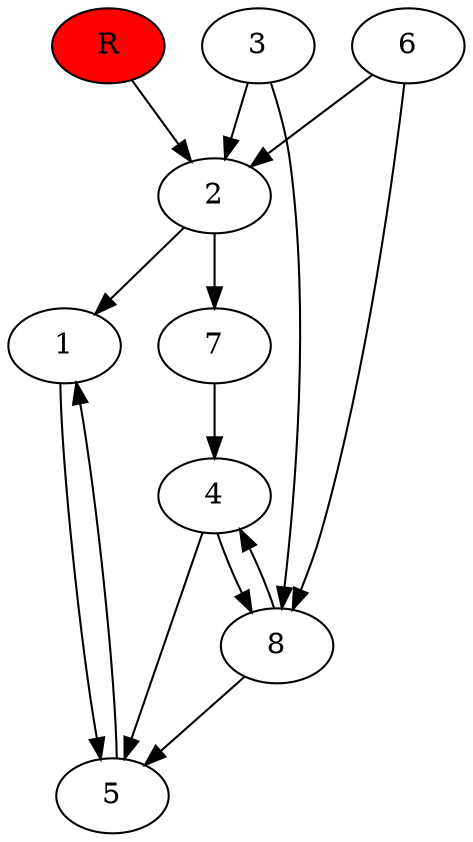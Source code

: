 digraph prb23352 {
	1
	2
	3
	4
	5
	6
	7
	8
	R [fillcolor="#ff0000" style=filled]
	1 -> 5
	2 -> 1
	2 -> 7
	3 -> 2
	3 -> 8
	4 -> 5
	4 -> 8
	5 -> 1
	6 -> 2
	6 -> 8
	7 -> 4
	8 -> 4
	8 -> 5
	R -> 2
}
